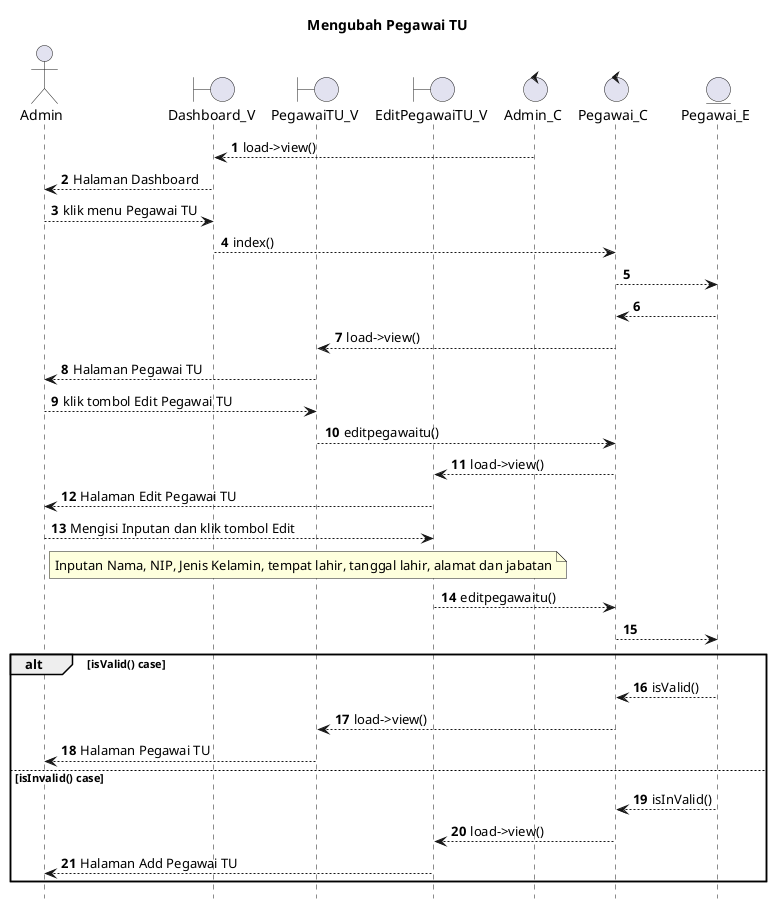 @startuml

autonumber
hide footbox
title Mengubah Pegawai TU

Actor Admin
boundary Dashboard_V
boundary PegawaiTU_V
boundary EditPegawaiTU_V
control Admin_C
control Pegawai_C
Entity Pegawai_E

Admin_C --> Dashboard_V: load->view()
Dashboard_V --> Admin: Halaman Dashboard
Admin --> Dashboard_V: klik menu Pegawai TU
Dashboard_V --> Pegawai_C: index()
Pegawai_C --> Pegawai_E:
    
    Pegawai_E --> Pegawai_C:
    Pegawai_C --> PegawaiTU_V: load->view()
    PegawaiTU_V --> Admin: Halaman Pegawai TU

Admin --> PegawaiTU_V: klik tombol Edit Pegawai TU
PegawaiTU_V --> Pegawai_C: editpegawaitu()
Pegawai_C --> EditPegawaiTU_V: load->view()
EditPegawaiTU_V --> Admin: Halaman Edit Pegawai TU

Admin --> EditPegawaiTU_V: Mengisi Inputan dan klik tombol Edit
    note right of Admin
        Inputan Nama, NIP, Jenis Kelamin, tempat lahir, tanggal lahir, alamat dan jabatan
            end note
EditPegawaiTU_V --> Pegawai_C: editpegawaitu()
Pegawai_C --> Pegawai_E:

alt isValid() case
    
    Pegawai_E --> Pegawai_C: isValid()
    Pegawai_C --> PegawaiTU_V: load->view()
    PegawaiTU_V --> Admin: Halaman Pegawai TU

else isInvalid() case
    
    Pegawai_E --> Pegawai_C: isInValid()
    Pegawai_C --> EditPegawaiTU_V: load->view()
    EditPegawaiTU_V --> Admin: Halaman Add Pegawai TU

end
@enduml